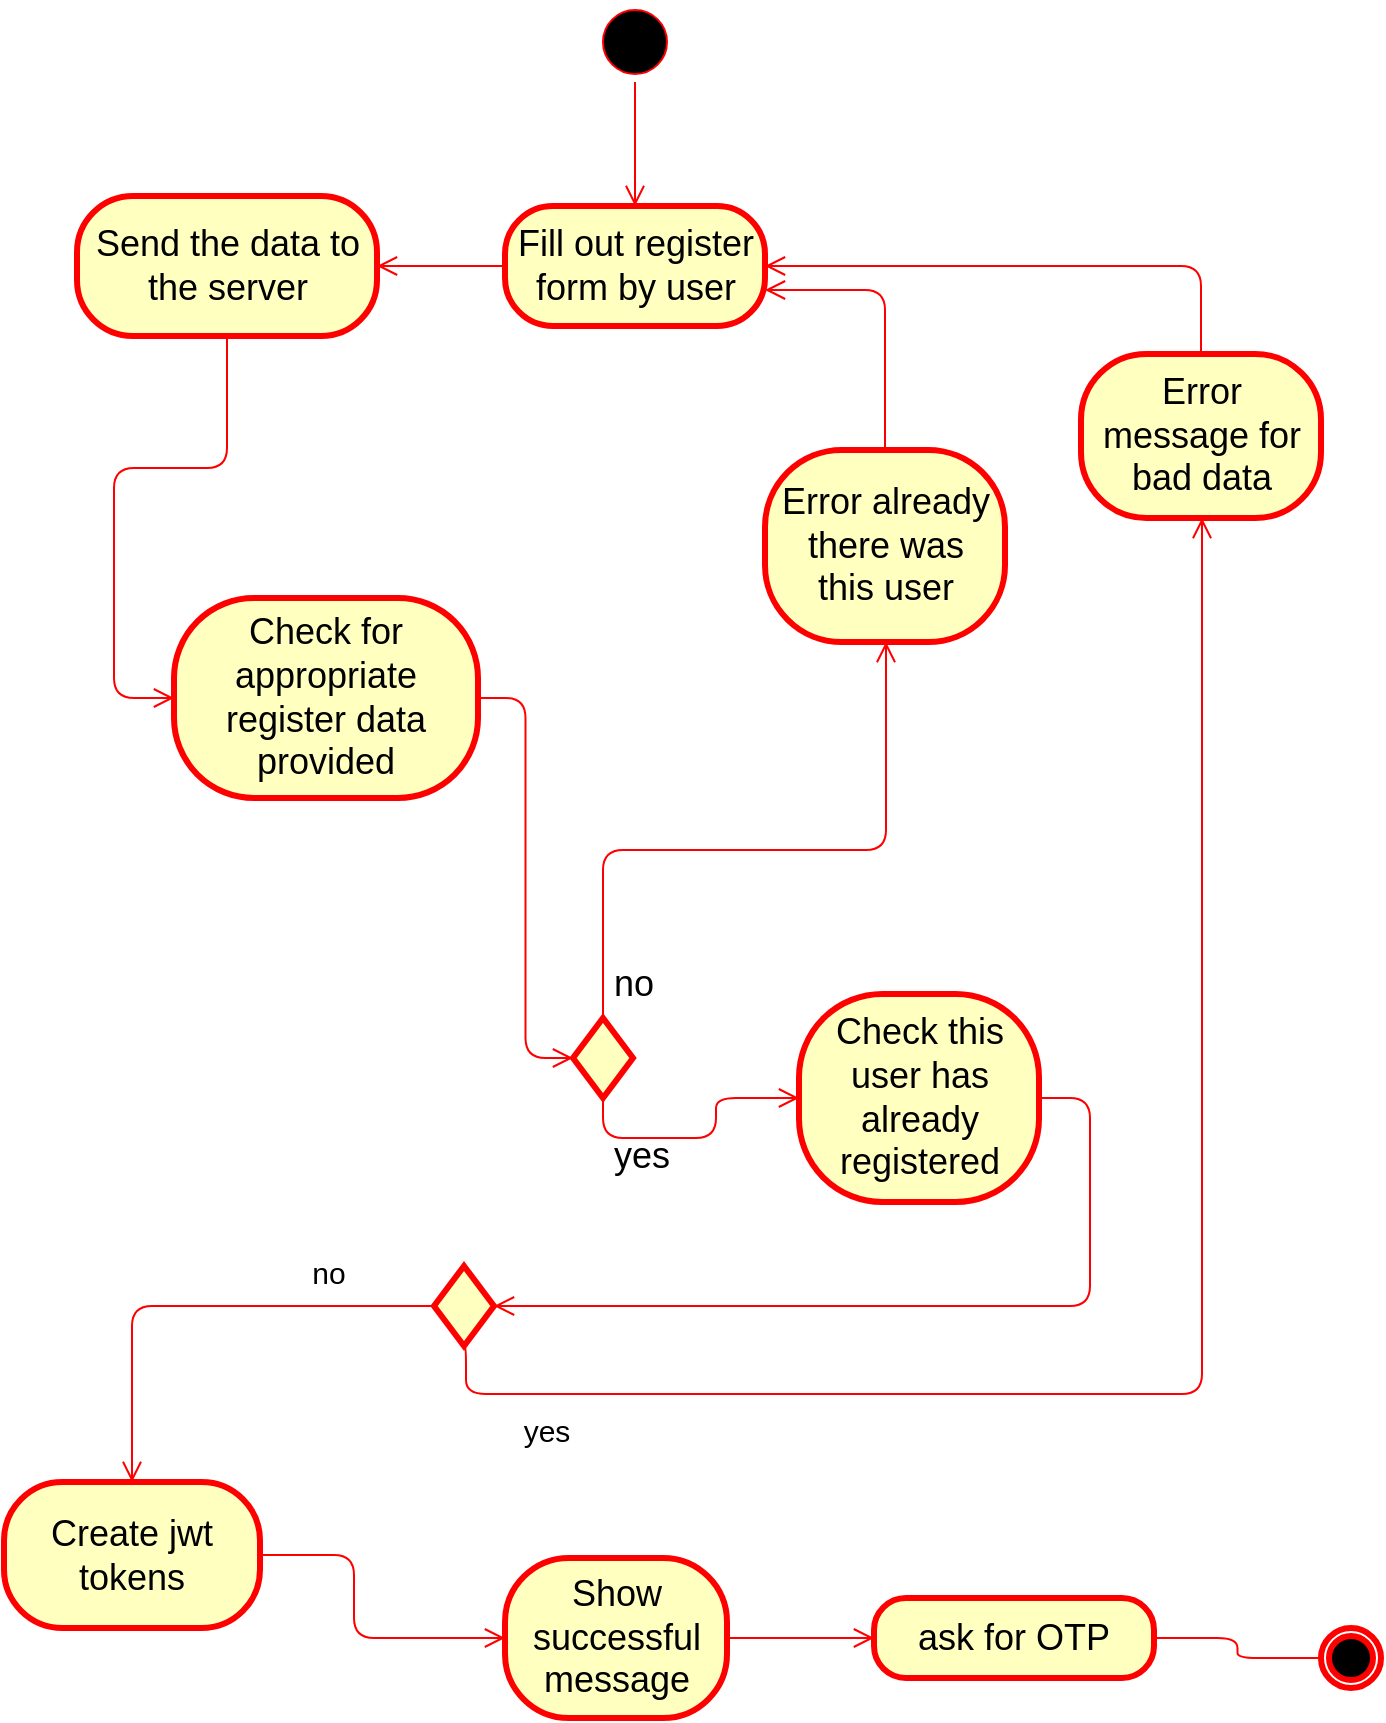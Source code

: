 <mxfile>
    <diagram id="qzHgkxiiRbvtsnYcKFgM" name="Page-1">
        <mxGraphModel dx="849" dy="924" grid="1" gridSize="10" guides="1" tooltips="1" connect="1" arrows="1" fold="1" page="1" pageScale="1" pageWidth="850" pageHeight="1100" math="0" shadow="0">
            <root>
                <mxCell id="0"/>
                <mxCell id="1" parent="0"/>
                <mxCell id="2" value="" style="ellipse;html=1;shape=startState;fillColor=#000000;strokeColor=#ff0000;" parent="1" vertex="1">
                    <mxGeometry x="400.5" y="32" width="40" height="40" as="geometry"/>
                </mxCell>
                <mxCell id="3" value="" style="edgeStyle=orthogonalEdgeStyle;html=1;verticalAlign=bottom;endArrow=open;endSize=8;strokeColor=#ff0000;" parent="1" source="2" edge="1">
                    <mxGeometry relative="1" as="geometry">
                        <mxPoint x="420.5" y="134" as="targetPoint"/>
                        <mxPoint x="420.5" y="64" as="sourcePoint"/>
                    </mxGeometry>
                </mxCell>
                <mxCell id="4" value="&lt;font style=&quot;font-size: 18px;&quot;&gt;Fill out register form by user&lt;/font&gt;" style="rounded=1;whiteSpace=wrap;html=1;arcSize=40;fontColor=#000000;fillColor=#ffffc0;strokeColor=#ff0000;strokeWidth=3;" parent="1" vertex="1">
                    <mxGeometry x="355.5" y="134" width="130" height="60" as="geometry"/>
                </mxCell>
                <mxCell id="5" value="" style="edgeStyle=orthogonalEdgeStyle;html=1;verticalAlign=bottom;endArrow=open;endSize=8;strokeColor=#ff0000;" parent="1" source="4" target="6" edge="1">
                    <mxGeometry relative="1" as="geometry">
                        <mxPoint x="259.5" y="164" as="targetPoint"/>
                        <Array as="points"/>
                    </mxGeometry>
                </mxCell>
                <mxCell id="6" value="Send the data to the server" style="rounded=1;whiteSpace=wrap;html=1;arcSize=40;fontColor=#000000;fillColor=#ffffc0;strokeColor=#ff0000;strokeWidth=3;fontSize=18;" parent="1" vertex="1">
                    <mxGeometry x="141.5" y="129" width="150" height="70" as="geometry"/>
                </mxCell>
                <mxCell id="8" value="" style="rhombus;whiteSpace=wrap;html=1;fillColor=#ffffc0;strokeColor=#ff0000;strokeWidth=3;fontSize=18;" parent="1" vertex="1">
                    <mxGeometry x="320" y="664" width="30" height="40" as="geometry"/>
                </mxCell>
                <mxCell id="9" value="&lt;font style=&quot;font-size: 15px;&quot;&gt;yes&lt;/font&gt;" style="edgeStyle=orthogonalEdgeStyle;html=1;align=center;verticalAlign=bottom;endArrow=open;endSize=8;strokeColor=#ff0000;fontSize=18;labelBackgroundColor=none;exitX=0.5;exitY=1;exitDx=0;exitDy=0;" parent="1" source="8" target="19" edge="1">
                    <mxGeometry x="-0.844" y="-32" relative="1" as="geometry">
                        <mxPoint x="647.5" y="302" as="targetPoint"/>
                        <mxPoint as="offset"/>
                        <mxPoint x="417.5" y="604.0" as="sourcePoint"/>
                        <Array as="points">
                            <mxPoint x="336" y="704"/>
                            <mxPoint x="336" y="728"/>
                            <mxPoint x="704" y="728"/>
                        </Array>
                    </mxGeometry>
                </mxCell>
                <mxCell id="10" value="&lt;font style=&quot;font-size: 15px;&quot;&gt;no&lt;/font&gt;" style="edgeStyle=orthogonalEdgeStyle;html=1;align=center;verticalAlign=top;endArrow=open;endSize=8;strokeColor=#ff0000;fontSize=18;labelBackgroundColor=none;exitX=0;exitY=0.5;exitDx=0;exitDy=0;entryX=0.5;entryY=0;entryDx=0;entryDy=0;" parent="1" source="8" target="41" edge="1">
                    <mxGeometry x="-0.561" y="-34" relative="1" as="geometry">
                        <mxPoint x="160" y="752" as="targetPoint"/>
                        <mxPoint x="505.037" y="515.999" as="sourcePoint"/>
                        <Array as="points">
                            <mxPoint x="169" y="684"/>
                        </Array>
                        <mxPoint x="-1" as="offset"/>
                    </mxGeometry>
                </mxCell>
                <mxCell id="12" value="" style="edgeStyle=orthogonalEdgeStyle;html=1;align=center;verticalAlign=top;endArrow=open;endSize=8;strokeColor=#ff0000;fontSize=14;labelBackgroundColor=none;entryX=0;entryY=0.5;entryDx=0;entryDy=0;exitX=1;exitY=0.5;exitDx=0;exitDy=0;" parent="1" source="41" target="16" edge="1">
                    <mxGeometry x="0.071" y="-54" relative="1" as="geometry">
                        <mxPoint x="277.5" y="1000" as="targetPoint"/>
                        <mxPoint x="425" y="888.0" as="sourcePoint"/>
                        <Array as="points">
                            <mxPoint x="280" y="808"/>
                            <mxPoint x="280" y="850"/>
                        </Array>
                        <mxPoint x="24" y="-45" as="offset"/>
                    </mxGeometry>
                </mxCell>
                <mxCell id="16" value="Show successful message" style="rounded=1;whiteSpace=wrap;html=1;arcSize=40;fontColor=#000000;fillColor=#ffffc0;strokeColor=#ff0000;strokeWidth=3;fontFamily=Helvetica;fontSize=18;" parent="1" vertex="1">
                    <mxGeometry x="355.5" y="810" width="111" height="80" as="geometry"/>
                </mxCell>
                <mxCell id="17" value="" style="edgeStyle=orthogonalEdgeStyle;html=1;verticalAlign=bottom;endArrow=open;endSize=8;strokeColor=#ff0000;labelBackgroundColor=none;fontFamily=Helvetica;fontSize=18;fontColor=#FFFFFF;entryX=0;entryY=0.5;entryDx=0;entryDy=0;" parent="1" source="16" target="18" edge="1">
                    <mxGeometry relative="1" as="geometry">
                        <mxPoint x="427.5" y="1030" as="targetPoint"/>
                    </mxGeometry>
                </mxCell>
                <mxCell id="18" value="ask for OTP" style="rounded=1;whiteSpace=wrap;html=1;arcSize=40;fontColor=#000000;fillColor=#ffffc0;strokeColor=#ff0000;strokeWidth=3;fontFamily=Helvetica;fontSize=18;" parent="1" vertex="1">
                    <mxGeometry x="540" y="830" width="140" height="40" as="geometry"/>
                </mxCell>
                <mxCell id="19" value="Error message for bad data" style="rounded=1;whiteSpace=wrap;html=1;arcSize=40;fontColor=#000000;fillColor=#ffffc0;strokeColor=#ff0000;strokeWidth=3;fontFamily=Helvetica;fontSize=18;" parent="1" vertex="1">
                    <mxGeometry x="643.5" y="208" width="120" height="82" as="geometry"/>
                </mxCell>
                <mxCell id="20" value="" style="edgeStyle=orthogonalEdgeStyle;html=1;verticalAlign=bottom;endArrow=open;endSize=8;strokeColor=#ff0000;labelBackgroundColor=none;fontFamily=Helvetica;fontSize=18;fontColor=#FFFFFF;exitX=0.5;exitY=0;exitDx=0;exitDy=0;" parent="1" source="19" target="4" edge="1">
                    <mxGeometry relative="1" as="geometry">
                        <mxPoint x="645.5" y="158" as="targetPoint"/>
                        <Array as="points">
                            <mxPoint x="703.5" y="164"/>
                        </Array>
                        <mxPoint x="703.5" y="164" as="sourcePoint"/>
                    </mxGeometry>
                </mxCell>
                <mxCell id="24" value="" style="edgeStyle=orthogonalEdgeStyle;html=1;verticalAlign=bottom;endArrow=open;endSize=8;strokeColor=#ff0000;fontSize=18;startArrow=none;exitX=0.5;exitY=1;exitDx=0;exitDy=0;entryX=0;entryY=0.5;entryDx=0;entryDy=0;" parent="1" source="6" target="28" edge="1">
                    <mxGeometry relative="1" as="geometry">
                        <mxPoint x="184" y="264" as="targetPoint"/>
                        <mxPoint x="310.5" y="248.0" as="sourcePoint"/>
                        <Array as="points">
                            <mxPoint x="216" y="265"/>
                            <mxPoint x="160" y="265"/>
                            <mxPoint x="160" y="380"/>
                        </Array>
                    </mxGeometry>
                </mxCell>
                <mxCell id="28" value="&lt;font style=&quot;font-size: 18px;&quot;&gt;Check for appropriate register data provided&lt;br&gt;&lt;/font&gt;" style="rounded=1;whiteSpace=wrap;html=1;arcSize=40;fontColor=#000000;fillColor=#ffffc0;strokeColor=#ff0000;strokeWidth=3;fontSize=13;" parent="1" vertex="1">
                    <mxGeometry x="190" y="330" width="152" height="100" as="geometry"/>
                </mxCell>
                <mxCell id="29" value="" style="edgeStyle=orthogonalEdgeStyle;html=1;verticalAlign=bottom;endArrow=open;endSize=8;strokeColor=#ff0000;labelBackgroundColor=none;fontSize=13;entryX=0;entryY=0.5;entryDx=0;entryDy=0;" parent="1" source="28" target="32" edge="1">
                    <mxGeometry relative="1" as="geometry">
                        <mxPoint x="148" y="676" as="targetPoint"/>
                        <Array as="points"/>
                    </mxGeometry>
                </mxCell>
                <mxCell id="30" value="no" style="edgeStyle=orthogonalEdgeStyle;html=1;align=left;verticalAlign=bottom;endArrow=open;endSize=8;strokeColor=#ff0000;labelBackgroundColor=none;fontSize=18;exitX=0.5;exitY=0;exitDx=0;exitDy=0;" parent="1" source="32" target="35" edge="1">
                    <mxGeometry x="-0.978" y="-3" relative="1" as="geometry">
                        <mxPoint x="488" y="528" as="targetPoint"/>
                        <mxPoint x="180" y="700" as="sourcePoint"/>
                        <Array as="points">
                            <mxPoint x="405" y="456"/>
                            <mxPoint x="546" y="456"/>
                        </Array>
                        <mxPoint as="offset"/>
                    </mxGeometry>
                </mxCell>
                <mxCell id="31" value="yes" style="edgeStyle=orthogonalEdgeStyle;html=1;align=left;verticalAlign=top;endArrow=open;endSize=8;strokeColor=#ff0000;labelBackgroundColor=none;fontSize=18;exitX=0.5;exitY=1;exitDx=0;exitDy=0;" parent="1" source="32" target="39" edge="1">
                    <mxGeometry x="-0.831" y="3" relative="1" as="geometry">
                        <mxPoint x="112" y="840" as="targetPoint"/>
                        <mxPoint x="140" y="720" as="sourcePoint"/>
                        <Array as="points">
                            <mxPoint x="405" y="600"/>
                            <mxPoint x="461" y="600"/>
                            <mxPoint x="461" y="580"/>
                        </Array>
                        <mxPoint as="offset"/>
                    </mxGeometry>
                </mxCell>
                <mxCell id="32" value="" style="rhombus;whiteSpace=wrap;html=1;fillColor=#ffffc0;strokeColor=#ff0000;strokeWidth=3;fontSize=18;" parent="1" vertex="1">
                    <mxGeometry x="389.5" y="540" width="30" height="40" as="geometry"/>
                </mxCell>
                <mxCell id="35" value="Error already there was&lt;br&gt;this user" style="rounded=1;whiteSpace=wrap;html=1;arcSize=40;fontColor=#000000;fillColor=#ffffc0;strokeColor=#ff0000;strokeWidth=3;fontSize=18;" parent="1" vertex="1">
                    <mxGeometry x="485.5" y="256" width="120" height="96" as="geometry"/>
                </mxCell>
                <mxCell id="36" value="" style="edgeStyle=orthogonalEdgeStyle;html=1;verticalAlign=bottom;endArrow=open;endSize=8;strokeColor=#ff0000;labelBackgroundColor=none;fontSize=18;" parent="1" source="35" target="4" edge="1">
                    <mxGeometry relative="1" as="geometry">
                        <mxPoint x="575.5" y="344" as="targetPoint"/>
                        <Array as="points">
                            <mxPoint x="545" y="176"/>
                        </Array>
                    </mxGeometry>
                </mxCell>
                <mxCell id="37" value="" style="edgeStyle=orthogonalEdgeStyle;html=1;verticalAlign=bottom;endArrow=none;endSize=8;strokeColor=#ff0000;labelBackgroundColor=none;fontFamily=Helvetica;fontSize=18;fontColor=#FFFFFF;" parent="1" source="18" target="38" edge="1">
                    <mxGeometry relative="1" as="geometry">
                        <mxPoint x="637.5" y="1030" as="targetPoint"/>
                        <mxPoint x="547.5" y="1030" as="sourcePoint"/>
                    </mxGeometry>
                </mxCell>
                <mxCell id="38" value="" style="ellipse;html=1;shape=endState;fillColor=#000000;strokeColor=#ff0000;strokeWidth=3;fontFamily=Helvetica;fontSize=8;fontColor=#FFFFFF;" parent="1" vertex="1">
                    <mxGeometry x="763.5" y="845" width="30" height="30" as="geometry"/>
                </mxCell>
                <mxCell id="39" value="&lt;span style=&quot;font-size: 18px;&quot;&gt;Check this user has already registered&lt;/span&gt;" style="rounded=1;whiteSpace=wrap;html=1;arcSize=40;fontColor=#000000;fillColor=#ffffc0;strokeColor=#ff0000;strokeWidth=3;fontSize=13;" parent="1" vertex="1">
                    <mxGeometry x="502.5" y="528" width="120" height="104" as="geometry"/>
                </mxCell>
                <mxCell id="40" value="" style="edgeStyle=orthogonalEdgeStyle;html=1;verticalAlign=bottom;endArrow=open;endSize=8;strokeColor=#ff0000;labelBackgroundColor=none;fontSize=13;entryX=1;entryY=0.5;entryDx=0;entryDy=0;" parent="1" source="39" target="8" edge="1">
                    <mxGeometry relative="1" as="geometry">
                        <mxPoint x="116" y="946" as="targetPoint"/>
                        <Array as="points">
                            <mxPoint x="648" y="580"/>
                            <mxPoint x="648" y="684"/>
                        </Array>
                    </mxGeometry>
                </mxCell>
                <mxCell id="41" value="&lt;span style=&quot;font-size: 18px;&quot;&gt;Create jwt tokens&lt;/span&gt;" style="rounded=1;whiteSpace=wrap;html=1;arcSize=40;fontColor=#000000;fillColor=#ffffc0;strokeColor=#ff0000;strokeWidth=3;" parent="1" vertex="1">
                    <mxGeometry x="105" y="772" width="128" height="73" as="geometry"/>
                </mxCell>
            </root>
        </mxGraphModel>
    </diagram>
</mxfile>